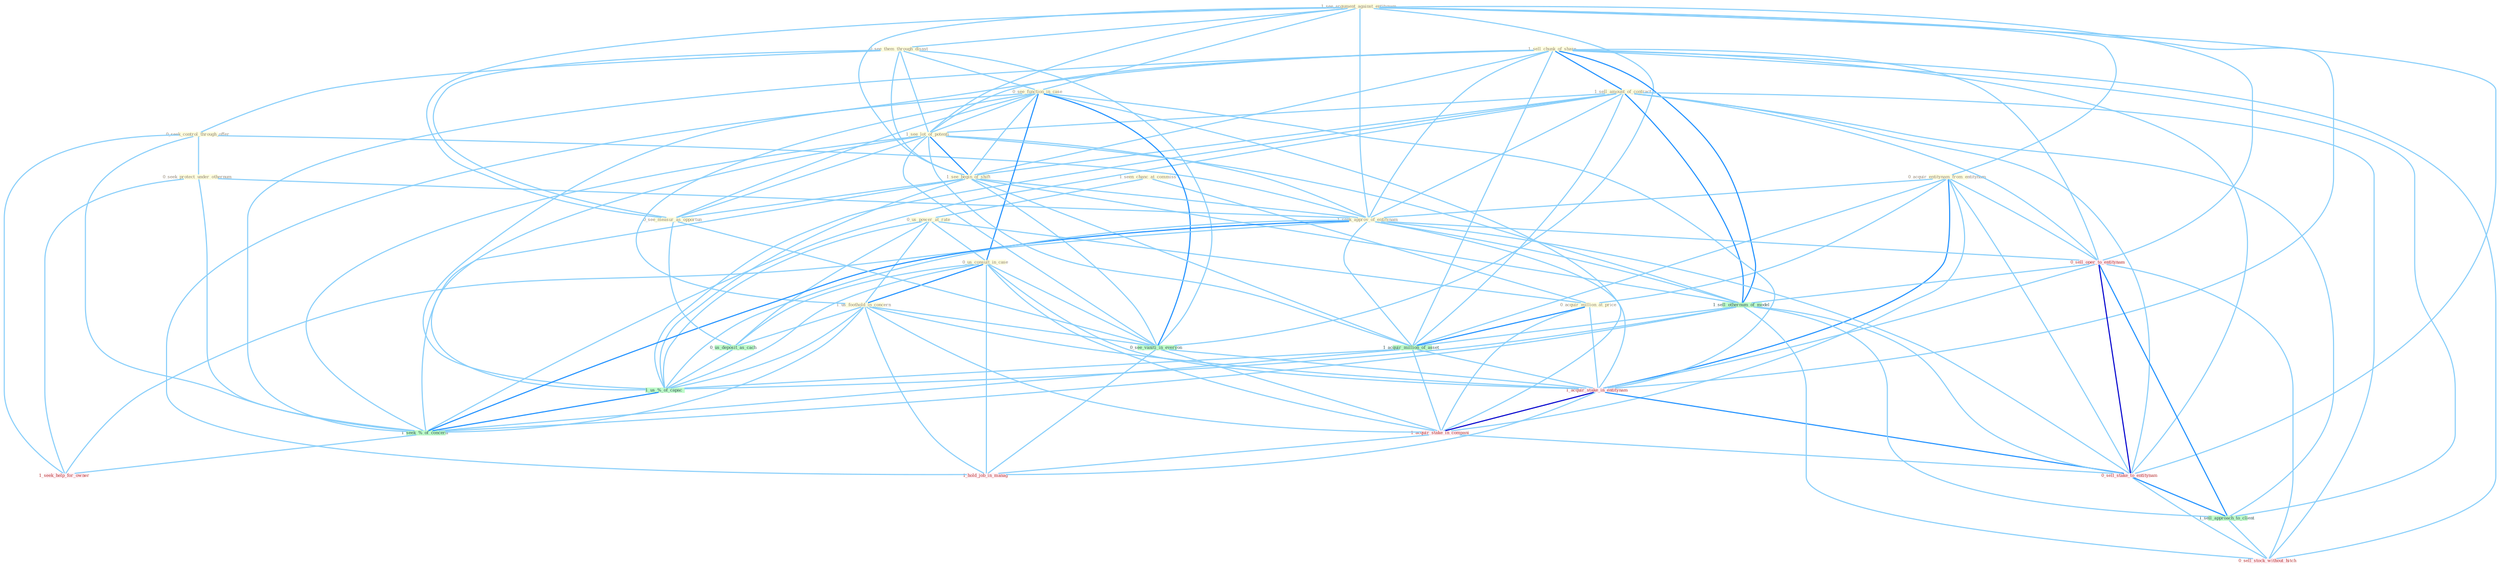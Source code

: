 Graph G{ 
    node
    [shape=polygon,style=filled,width=.5,height=.06,color="#BDFCC9",fixedsize=true,fontsize=4,
    fontcolor="#2f4f4f"];
    {node
    [color="#ffffe0", fontcolor="#8b7d6b"] "1_see_argument_against_entitynam " "0_see_them_through_disast " "1_seen_chanc_at_commiss " "0_seek_control_through_offer " "0_acquir_entitynam_from_entitynam " "0_us_power_at_rate " "1_sell_chunk_of_share " "1_sell_amount_of_contract " "0_acquir_million_at_price " "0_seek_protect_under_othernum " "0_see_function_in_case " "0_us_consult_in_case " "1_see_lot_of_potenti " "1_see_begin_of_shift " "1_us_foothold_in_concern " "1_seek_approv_of_entitynam " "0_see_measur_as_opportun "}
{node [color="#fff0f5", fontcolor="#b22222"] "0_sell_oper_to_entitynam " "1_acquir_stake_in_entitynam " "1_acquir_stake_in_compani " "0_sell_stake_to_entitynam " "1_hold_job_in_manag " "0_sell_stock_without_hitch " "1_seek_help_for_owner "}
edge [color="#B0E2FF"];

	"1_see_argument_against_entitynam " -- "0_see_them_through_disast " [w="1", color="#87cefa" ];
	"1_see_argument_against_entitynam " -- "0_acquir_entitynam_from_entitynam " [w="1", color="#87cefa" ];
	"1_see_argument_against_entitynam " -- "0_see_function_in_case " [w="1", color="#87cefa" ];
	"1_see_argument_against_entitynam " -- "1_see_lot_of_potenti " [w="1", color="#87cefa" ];
	"1_see_argument_against_entitynam " -- "1_see_begin_of_shift " [w="1", color="#87cefa" ];
	"1_see_argument_against_entitynam " -- "1_seek_approv_of_entitynam " [w="1", color="#87cefa" ];
	"1_see_argument_against_entitynam " -- "0_see_measur_as_opportun " [w="1", color="#87cefa" ];
	"1_see_argument_against_entitynam " -- "0_sell_oper_to_entitynam " [w="1", color="#87cefa" ];
	"1_see_argument_against_entitynam " -- "0_see_vaniti_in_everyon " [w="1", color="#87cefa" ];
	"1_see_argument_against_entitynam " -- "1_acquir_stake_in_entitynam " [w="1", color="#87cefa" ];
	"1_see_argument_against_entitynam " -- "0_sell_stake_to_entitynam " [w="1", color="#87cefa" ];
	"0_see_them_through_disast " -- "0_seek_control_through_offer " [w="1", color="#87cefa" ];
	"0_see_them_through_disast " -- "0_see_function_in_case " [w="1", color="#87cefa" ];
	"0_see_them_through_disast " -- "1_see_lot_of_potenti " [w="1", color="#87cefa" ];
	"0_see_them_through_disast " -- "1_see_begin_of_shift " [w="1", color="#87cefa" ];
	"0_see_them_through_disast " -- "0_see_measur_as_opportun " [w="1", color="#87cefa" ];
	"0_see_them_through_disast " -- "0_see_vaniti_in_everyon " [w="1", color="#87cefa" ];
	"1_seen_chanc_at_commiss " -- "0_us_power_at_rate " [w="1", color="#87cefa" ];
	"1_seen_chanc_at_commiss " -- "0_acquir_million_at_price " [w="1", color="#87cefa" ];
	"0_seek_control_through_offer " -- "0_seek_protect_under_othernum " [w="1", color="#87cefa" ];
	"0_seek_control_through_offer " -- "1_seek_approv_of_entitynam " [w="1", color="#87cefa" ];
	"0_seek_control_through_offer " -- "1_seek_%_of_concern " [w="1", color="#87cefa" ];
	"0_seek_control_through_offer " -- "1_seek_help_for_owner " [w="1", color="#87cefa" ];
	"0_acquir_entitynam_from_entitynam " -- "0_acquir_million_at_price " [w="1", color="#87cefa" ];
	"0_acquir_entitynam_from_entitynam " -- "1_seek_approv_of_entitynam " [w="1", color="#87cefa" ];
	"0_acquir_entitynam_from_entitynam " -- "0_sell_oper_to_entitynam " [w="1", color="#87cefa" ];
	"0_acquir_entitynam_from_entitynam " -- "1_acquir_million_of_asset " [w="1", color="#87cefa" ];
	"0_acquir_entitynam_from_entitynam " -- "1_acquir_stake_in_entitynam " [w="2", color="#1e90ff" , len=0.8];
	"0_acquir_entitynam_from_entitynam " -- "1_acquir_stake_in_compani " [w="1", color="#87cefa" ];
	"0_acquir_entitynam_from_entitynam " -- "0_sell_stake_to_entitynam " [w="1", color="#87cefa" ];
	"0_us_power_at_rate " -- "0_acquir_million_at_price " [w="1", color="#87cefa" ];
	"0_us_power_at_rate " -- "0_us_consult_in_case " [w="1", color="#87cefa" ];
	"0_us_power_at_rate " -- "1_us_foothold_in_concern " [w="1", color="#87cefa" ];
	"0_us_power_at_rate " -- "0_us_deposit_as_cach " [w="1", color="#87cefa" ];
	"0_us_power_at_rate " -- "1_us_%_of_capac " [w="1", color="#87cefa" ];
	"1_sell_chunk_of_share " -- "1_sell_amount_of_contract " [w="2", color="#1e90ff" , len=0.8];
	"1_sell_chunk_of_share " -- "1_see_lot_of_potenti " [w="1", color="#87cefa" ];
	"1_sell_chunk_of_share " -- "1_see_begin_of_shift " [w="1", color="#87cefa" ];
	"1_sell_chunk_of_share " -- "1_seek_approv_of_entitynam " [w="1", color="#87cefa" ];
	"1_sell_chunk_of_share " -- "0_sell_oper_to_entitynam " [w="1", color="#87cefa" ];
	"1_sell_chunk_of_share " -- "1_sell_othernum_of_model " [w="2", color="#1e90ff" , len=0.8];
	"1_sell_chunk_of_share " -- "1_acquir_million_of_asset " [w="1", color="#87cefa" ];
	"1_sell_chunk_of_share " -- "0_sell_stake_to_entitynam " [w="1", color="#87cefa" ];
	"1_sell_chunk_of_share " -- "1_us_%_of_capac " [w="1", color="#87cefa" ];
	"1_sell_chunk_of_share " -- "1_sell_approach_to_client " [w="1", color="#87cefa" ];
	"1_sell_chunk_of_share " -- "0_sell_stock_without_hitch " [w="1", color="#87cefa" ];
	"1_sell_chunk_of_share " -- "1_seek_%_of_concern " [w="1", color="#87cefa" ];
	"1_sell_amount_of_contract " -- "1_see_lot_of_potenti " [w="1", color="#87cefa" ];
	"1_sell_amount_of_contract " -- "1_see_begin_of_shift " [w="1", color="#87cefa" ];
	"1_sell_amount_of_contract " -- "1_seek_approv_of_entitynam " [w="1", color="#87cefa" ];
	"1_sell_amount_of_contract " -- "0_sell_oper_to_entitynam " [w="1", color="#87cefa" ];
	"1_sell_amount_of_contract " -- "1_sell_othernum_of_model " [w="2", color="#1e90ff" , len=0.8];
	"1_sell_amount_of_contract " -- "1_acquir_million_of_asset " [w="1", color="#87cefa" ];
	"1_sell_amount_of_contract " -- "0_sell_stake_to_entitynam " [w="1", color="#87cefa" ];
	"1_sell_amount_of_contract " -- "1_us_%_of_capac " [w="1", color="#87cefa" ];
	"1_sell_amount_of_contract " -- "1_sell_approach_to_client " [w="1", color="#87cefa" ];
	"1_sell_amount_of_contract " -- "0_sell_stock_without_hitch " [w="1", color="#87cefa" ];
	"1_sell_amount_of_contract " -- "1_seek_%_of_concern " [w="1", color="#87cefa" ];
	"0_acquir_million_at_price " -- "1_acquir_million_of_asset " [w="2", color="#1e90ff" , len=0.8];
	"0_acquir_million_at_price " -- "1_acquir_stake_in_entitynam " [w="1", color="#87cefa" ];
	"0_acquir_million_at_price " -- "1_acquir_stake_in_compani " [w="1", color="#87cefa" ];
	"0_seek_protect_under_othernum " -- "1_seek_approv_of_entitynam " [w="1", color="#87cefa" ];
	"0_seek_protect_under_othernum " -- "1_seek_%_of_concern " [w="1", color="#87cefa" ];
	"0_seek_protect_under_othernum " -- "1_seek_help_for_owner " [w="1", color="#87cefa" ];
	"0_see_function_in_case " -- "0_us_consult_in_case " [w="2", color="#1e90ff" , len=0.8];
	"0_see_function_in_case " -- "1_see_lot_of_potenti " [w="1", color="#87cefa" ];
	"0_see_function_in_case " -- "1_see_begin_of_shift " [w="1", color="#87cefa" ];
	"0_see_function_in_case " -- "1_us_foothold_in_concern " [w="1", color="#87cefa" ];
	"0_see_function_in_case " -- "0_see_measur_as_opportun " [w="1", color="#87cefa" ];
	"0_see_function_in_case " -- "0_see_vaniti_in_everyon " [w="2", color="#1e90ff" , len=0.8];
	"0_see_function_in_case " -- "1_acquir_stake_in_entitynam " [w="1", color="#87cefa" ];
	"0_see_function_in_case " -- "1_acquir_stake_in_compani " [w="1", color="#87cefa" ];
	"0_see_function_in_case " -- "1_hold_job_in_manag " [w="1", color="#87cefa" ];
	"0_us_consult_in_case " -- "1_us_foothold_in_concern " [w="2", color="#1e90ff" , len=0.8];
	"0_us_consult_in_case " -- "0_see_vaniti_in_everyon " [w="1", color="#87cefa" ];
	"0_us_consult_in_case " -- "0_us_deposit_as_cach " [w="1", color="#87cefa" ];
	"0_us_consult_in_case " -- "1_acquir_stake_in_entitynam " [w="1", color="#87cefa" ];
	"0_us_consult_in_case " -- "1_acquir_stake_in_compani " [w="1", color="#87cefa" ];
	"0_us_consult_in_case " -- "1_us_%_of_capac " [w="1", color="#87cefa" ];
	"0_us_consult_in_case " -- "1_hold_job_in_manag " [w="1", color="#87cefa" ];
	"1_see_lot_of_potenti " -- "1_see_begin_of_shift " [w="2", color="#1e90ff" , len=0.8];
	"1_see_lot_of_potenti " -- "1_seek_approv_of_entitynam " [w="1", color="#87cefa" ];
	"1_see_lot_of_potenti " -- "0_see_measur_as_opportun " [w="1", color="#87cefa" ];
	"1_see_lot_of_potenti " -- "1_sell_othernum_of_model " [w="1", color="#87cefa" ];
	"1_see_lot_of_potenti " -- "0_see_vaniti_in_everyon " [w="1", color="#87cefa" ];
	"1_see_lot_of_potenti " -- "1_acquir_million_of_asset " [w="1", color="#87cefa" ];
	"1_see_lot_of_potenti " -- "1_us_%_of_capac " [w="1", color="#87cefa" ];
	"1_see_lot_of_potenti " -- "1_seek_%_of_concern " [w="1", color="#87cefa" ];
	"1_see_begin_of_shift " -- "1_seek_approv_of_entitynam " [w="1", color="#87cefa" ];
	"1_see_begin_of_shift " -- "0_see_measur_as_opportun " [w="1", color="#87cefa" ];
	"1_see_begin_of_shift " -- "1_sell_othernum_of_model " [w="1", color="#87cefa" ];
	"1_see_begin_of_shift " -- "0_see_vaniti_in_everyon " [w="1", color="#87cefa" ];
	"1_see_begin_of_shift " -- "1_acquir_million_of_asset " [w="1", color="#87cefa" ];
	"1_see_begin_of_shift " -- "1_us_%_of_capac " [w="1", color="#87cefa" ];
	"1_see_begin_of_shift " -- "1_seek_%_of_concern " [w="1", color="#87cefa" ];
	"1_us_foothold_in_concern " -- "0_see_vaniti_in_everyon " [w="1", color="#87cefa" ];
	"1_us_foothold_in_concern " -- "0_us_deposit_as_cach " [w="1", color="#87cefa" ];
	"1_us_foothold_in_concern " -- "1_acquir_stake_in_entitynam " [w="1", color="#87cefa" ];
	"1_us_foothold_in_concern " -- "1_acquir_stake_in_compani " [w="1", color="#87cefa" ];
	"1_us_foothold_in_concern " -- "1_us_%_of_capac " [w="1", color="#87cefa" ];
	"1_us_foothold_in_concern " -- "1_hold_job_in_manag " [w="1", color="#87cefa" ];
	"1_us_foothold_in_concern " -- "1_seek_%_of_concern " [w="1", color="#87cefa" ];
	"1_seek_approv_of_entitynam " -- "0_sell_oper_to_entitynam " [w="1", color="#87cefa" ];
	"1_seek_approv_of_entitynam " -- "1_sell_othernum_of_model " [w="1", color="#87cefa" ];
	"1_seek_approv_of_entitynam " -- "1_acquir_million_of_asset " [w="1", color="#87cefa" ];
	"1_seek_approv_of_entitynam " -- "1_acquir_stake_in_entitynam " [w="1", color="#87cefa" ];
	"1_seek_approv_of_entitynam " -- "0_sell_stake_to_entitynam " [w="1", color="#87cefa" ];
	"1_seek_approv_of_entitynam " -- "1_us_%_of_capac " [w="1", color="#87cefa" ];
	"1_seek_approv_of_entitynam " -- "1_seek_%_of_concern " [w="2", color="#1e90ff" , len=0.8];
	"1_seek_approv_of_entitynam " -- "1_seek_help_for_owner " [w="1", color="#87cefa" ];
	"0_see_measur_as_opportun " -- "0_see_vaniti_in_everyon " [w="1", color="#87cefa" ];
	"0_see_measur_as_opportun " -- "0_us_deposit_as_cach " [w="1", color="#87cefa" ];
	"0_sell_oper_to_entitynam " -- "1_sell_othernum_of_model " [w="1", color="#87cefa" ];
	"0_sell_oper_to_entitynam " -- "1_acquir_stake_in_entitynam " [w="1", color="#87cefa" ];
	"0_sell_oper_to_entitynam " -- "0_sell_stake_to_entitynam " [w="3", color="#0000cd" , len=0.6];
	"0_sell_oper_to_entitynam " -- "1_sell_approach_to_client " [w="2", color="#1e90ff" , len=0.8];
	"0_sell_oper_to_entitynam " -- "0_sell_stock_without_hitch " [w="1", color="#87cefa" ];
	"1_sell_othernum_of_model " -- "1_acquir_million_of_asset " [w="1", color="#87cefa" ];
	"1_sell_othernum_of_model " -- "0_sell_stake_to_entitynam " [w="1", color="#87cefa" ];
	"1_sell_othernum_of_model " -- "1_us_%_of_capac " [w="1", color="#87cefa" ];
	"1_sell_othernum_of_model " -- "1_sell_approach_to_client " [w="1", color="#87cefa" ];
	"1_sell_othernum_of_model " -- "0_sell_stock_without_hitch " [w="1", color="#87cefa" ];
	"1_sell_othernum_of_model " -- "1_seek_%_of_concern " [w="1", color="#87cefa" ];
	"0_see_vaniti_in_everyon " -- "1_acquir_stake_in_entitynam " [w="1", color="#87cefa" ];
	"0_see_vaniti_in_everyon " -- "1_acquir_stake_in_compani " [w="1", color="#87cefa" ];
	"0_see_vaniti_in_everyon " -- "1_hold_job_in_manag " [w="1", color="#87cefa" ];
	"1_acquir_million_of_asset " -- "1_acquir_stake_in_entitynam " [w="1", color="#87cefa" ];
	"1_acquir_million_of_asset " -- "1_acquir_stake_in_compani " [w="1", color="#87cefa" ];
	"1_acquir_million_of_asset " -- "1_us_%_of_capac " [w="1", color="#87cefa" ];
	"1_acquir_million_of_asset " -- "1_seek_%_of_concern " [w="1", color="#87cefa" ];
	"0_us_deposit_as_cach " -- "1_us_%_of_capac " [w="1", color="#87cefa" ];
	"1_acquir_stake_in_entitynam " -- "1_acquir_stake_in_compani " [w="3", color="#0000cd" , len=0.6];
	"1_acquir_stake_in_entitynam " -- "0_sell_stake_to_entitynam " [w="2", color="#1e90ff" , len=0.8];
	"1_acquir_stake_in_entitynam " -- "1_hold_job_in_manag " [w="1", color="#87cefa" ];
	"1_acquir_stake_in_compani " -- "0_sell_stake_to_entitynam " [w="1", color="#87cefa" ];
	"1_acquir_stake_in_compani " -- "1_hold_job_in_manag " [w="1", color="#87cefa" ];
	"0_sell_stake_to_entitynam " -- "1_sell_approach_to_client " [w="2", color="#1e90ff" , len=0.8];
	"0_sell_stake_to_entitynam " -- "0_sell_stock_without_hitch " [w="1", color="#87cefa" ];
	"1_us_%_of_capac " -- "1_seek_%_of_concern " [w="2", color="#1e90ff" , len=0.8];
	"1_sell_approach_to_client " -- "0_sell_stock_without_hitch " [w="1", color="#87cefa" ];
	"1_seek_%_of_concern " -- "1_seek_help_for_owner " [w="1", color="#87cefa" ];
}